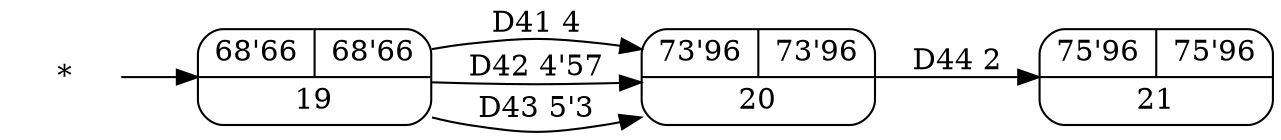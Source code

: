 digraph grafo_inicial {
	rankdir = LR; node[style=rounded]
	"*" [shape=plaintext]
	22 [shape=record, label="{ 68'66 | 68'66 } | 19"];
	23 [shape=record, label="{ 73'96 | 73'96 } | 20"];
	24 [shape=record, label="{ 75'96 | 75'96 } | 21"];
	node [shape = circle];
	"*" -> 22;
	22 -> 23 [label = "D41 4"];
	22 -> 23 [label = "D42 4'57"];
	22 -> 23 [label = "D43 5'3"];
	23 -> 24 [label = "D44 2"];
}
